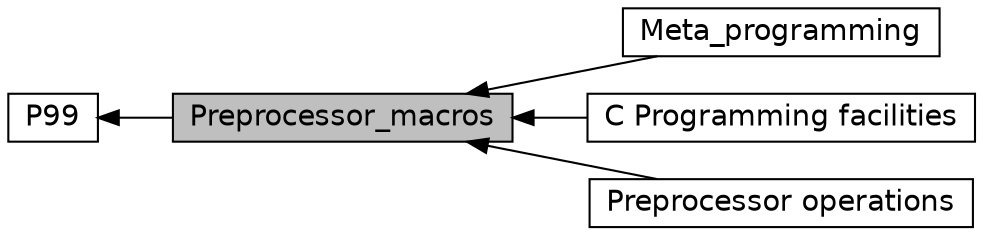 digraph "Preprocessor_macros"
{
  edge [fontname="Helvetica",fontsize="14",labelfontname="Helvetica",labelfontsize="14"];
  node [fontname="Helvetica",fontsize="14",shape=box];
  rankdir=LR;
  Node2 [label="P99",height=0.2,width=0.4,color="black", fillcolor="white", style="filled",URL="$group__P99.html",tooltip=" "];
  Node3 [label="Meta_programming",height=0.2,width=0.4,color="black", fillcolor="white", style="filled",URL="$group__meta__programming.html",tooltip=" "];
  Node5 [label="C Programming facilities",height=0.2,width=0.4,color="black", fillcolor="white", style="filled",URL="$group__code__augmenting.html",tooltip=" "];
  Node4 [label="Preprocessor operations",height=0.2,width=0.4,color="black", fillcolor="white", style="filled",URL="$group__preprocessor__operators.html",tooltip="Preprocessor macros that perform simple operations on there arguments, such as Boolean,..."];
  Node1 [label="Preprocessor_macros",height=0.2,width=0.4,color="black", fillcolor="grey75", style="filled", fontcolor="black",tooltip=" "];
  Node2->Node1 [shape=plaintext, dir="back", style="solid"];
  Node1->Node3 [shape=plaintext, dir="back", style="solid"];
  Node1->Node4 [shape=plaintext, dir="back", style="solid"];
  Node1->Node5 [shape=plaintext, dir="back", style="solid"];
}
